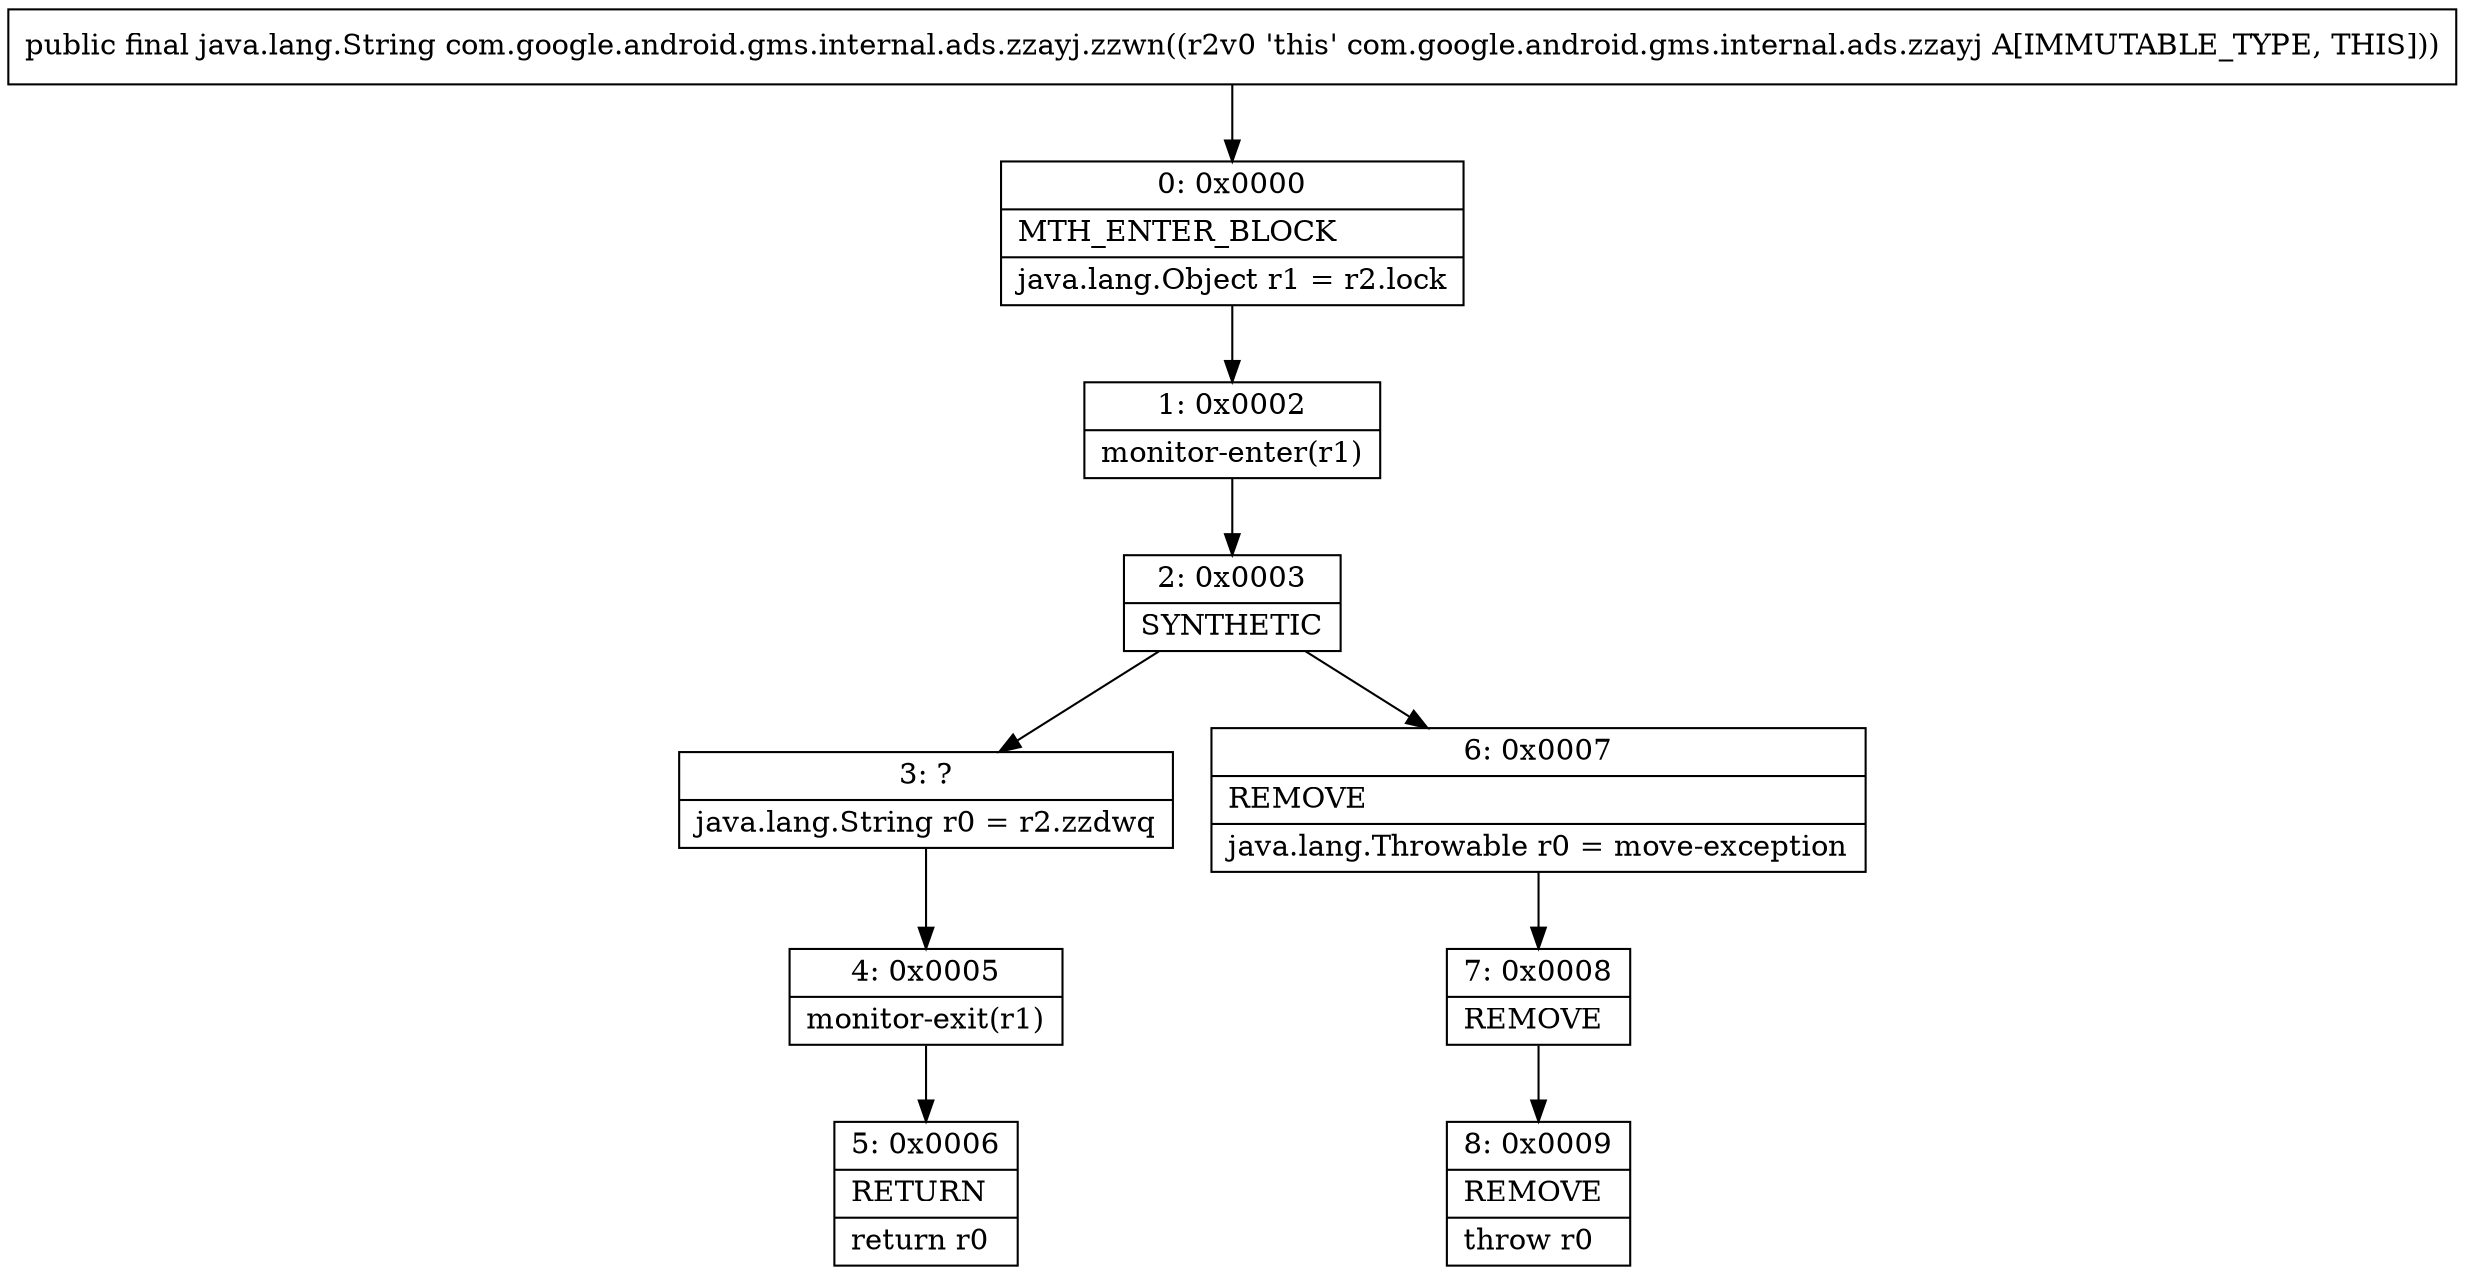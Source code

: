 digraph "CFG forcom.google.android.gms.internal.ads.zzayj.zzwn()Ljava\/lang\/String;" {
Node_0 [shape=record,label="{0\:\ 0x0000|MTH_ENTER_BLOCK\l|java.lang.Object r1 = r2.lock\l}"];
Node_1 [shape=record,label="{1\:\ 0x0002|monitor\-enter(r1)\l}"];
Node_2 [shape=record,label="{2\:\ 0x0003|SYNTHETIC\l}"];
Node_3 [shape=record,label="{3\:\ ?|java.lang.String r0 = r2.zzdwq\l}"];
Node_4 [shape=record,label="{4\:\ 0x0005|monitor\-exit(r1)\l}"];
Node_5 [shape=record,label="{5\:\ 0x0006|RETURN\l|return r0\l}"];
Node_6 [shape=record,label="{6\:\ 0x0007|REMOVE\l|java.lang.Throwable r0 = move\-exception\l}"];
Node_7 [shape=record,label="{7\:\ 0x0008|REMOVE\l}"];
Node_8 [shape=record,label="{8\:\ 0x0009|REMOVE\l|throw r0\l}"];
MethodNode[shape=record,label="{public final java.lang.String com.google.android.gms.internal.ads.zzayj.zzwn((r2v0 'this' com.google.android.gms.internal.ads.zzayj A[IMMUTABLE_TYPE, THIS])) }"];
MethodNode -> Node_0;
Node_0 -> Node_1;
Node_1 -> Node_2;
Node_2 -> Node_3;
Node_2 -> Node_6;
Node_3 -> Node_4;
Node_4 -> Node_5;
Node_6 -> Node_7;
Node_7 -> Node_8;
}

